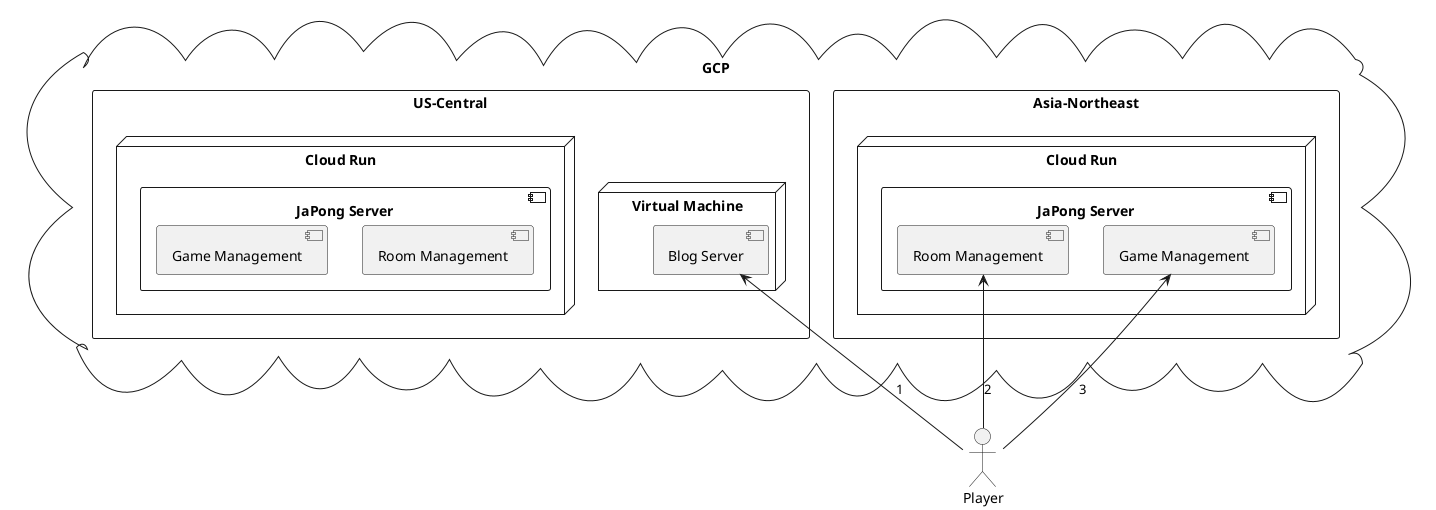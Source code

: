 @startuml

actor Player
cloud "GCP" {
  rectangle "US-Central" {
    node "Virtual Machine" {
      component "Blog Server" as Blog
    }
    node "Cloud Run" as RunUC {
      component "JaPong Server" as JaPongUC {
        component "Room Management" as RoomManagementUC
        component "Game Management" as GameManagementUC
      }
    }
  }
  rectangle "Asia-Northeast" {
    node "Cloud Run" as RunAN {
      component "JaPong Server" as JaPongAN {
        component "Room Management" as RoomManagementAN
        component "Game Management" as GameManagementAN
      }
    }
  }
}

Blog <-- Player: 1
RoomManagementAN <-- Player: 2
GameManagementAN <-- Player: 3

@enduml